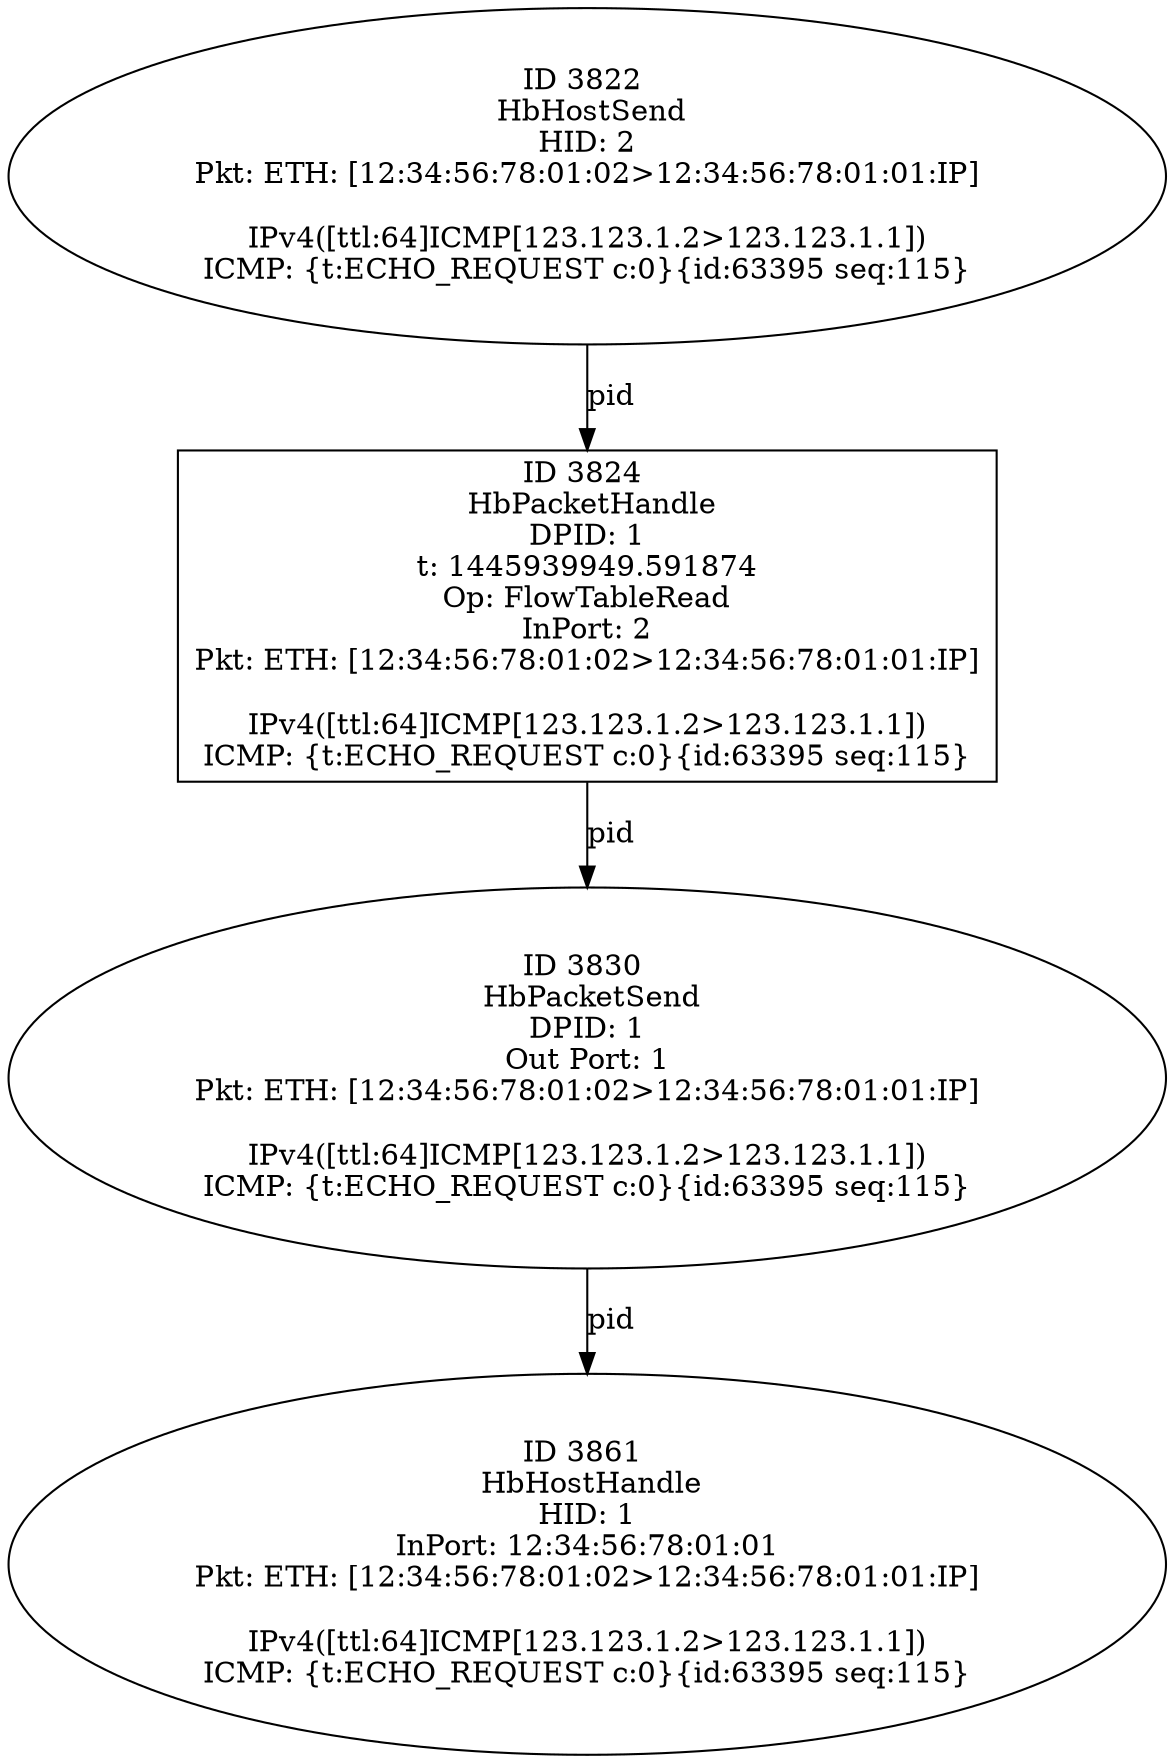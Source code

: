 strict digraph G {
3824 [shape=box, event=<hb_events.HbPacketHandle object at 0x108503510>, label="ID 3824 
 HbPacketHandle
DPID: 1
t: 1445939949.591874
Op: FlowTableRead
InPort: 2
Pkt: ETH: [12:34:56:78:01:02>12:34:56:78:01:01:IP]

IPv4([ttl:64]ICMP[123.123.1.2>123.123.1.1])
ICMP: {t:ECHO_REQUEST c:0}{id:63395 seq:115}"];
3822 [shape=oval, event=<hb_events.HbHostSend object at 0x1085032d0>, label="ID 3822 
 HbHostSend
HID: 2
Pkt: ETH: [12:34:56:78:01:02>12:34:56:78:01:01:IP]

IPv4([ttl:64]ICMP[123.123.1.2>123.123.1.1])
ICMP: {t:ECHO_REQUEST c:0}{id:63395 seq:115}"];
3830 [shape=oval, event=<hb_events.HbPacketSend object at 0x108503950>, label="ID 3830 
 HbPacketSend
DPID: 1
Out Port: 1
Pkt: ETH: [12:34:56:78:01:02>12:34:56:78:01:01:IP]

IPv4([ttl:64]ICMP[123.123.1.2>123.123.1.1])
ICMP: {t:ECHO_REQUEST c:0}{id:63395 seq:115}"];
3861 [shape=oval, event=<hb_events.HbHostHandle object at 0x108531110>, label="ID 3861 
 HbHostHandle
HID: 1
InPort: 12:34:56:78:01:01
Pkt: ETH: [12:34:56:78:01:02>12:34:56:78:01:01:IP]

IPv4([ttl:64]ICMP[123.123.1.2>123.123.1.1])
ICMP: {t:ECHO_REQUEST c:0}{id:63395 seq:115}"];
3824 -> 3830  [rel=pid, label=pid];
3830 -> 3861  [rel=pid, label=pid];
3822 -> 3824  [rel=pid, label=pid];
}
